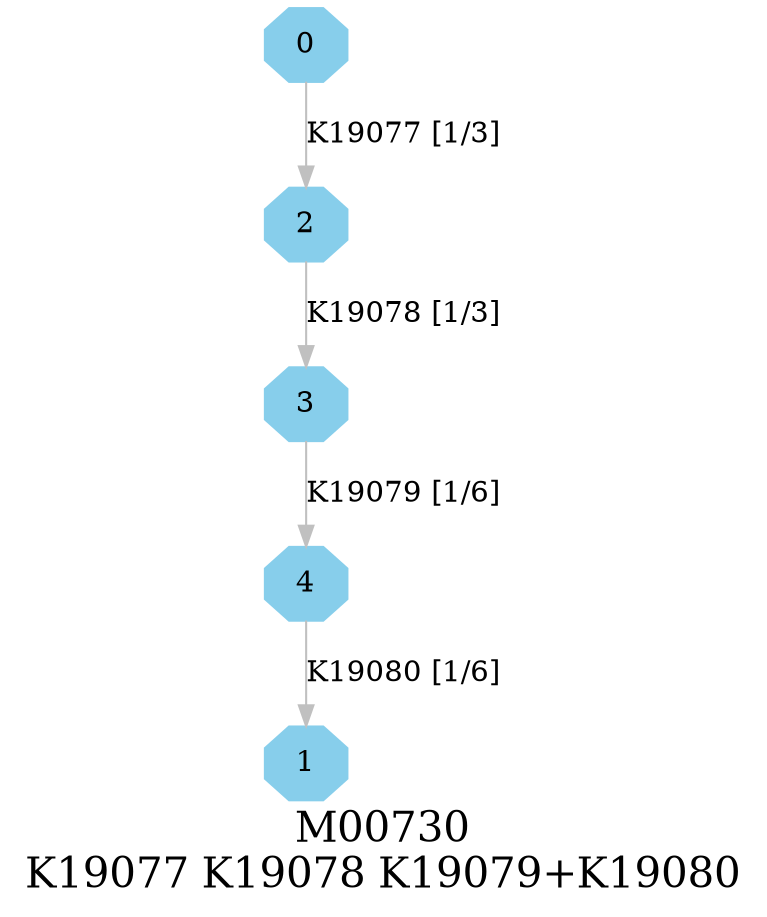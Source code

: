 digraph G {
graph [label="M00730
K19077 K19078 K19079+K19080",fontsize=20];
node [shape=box,style=filled];
edge [len=3,color=grey];
{node [width=.3,height=.3,shape=octagon,style=filled,color=skyblue] 0 1 2 3 4 }
0 -> 2 [label="K19077 [1/3]"];
2 -> 3 [label="K19078 [1/3]"];
3 -> 4 [label="K19079 [1/6]"];
4 -> 1 [label="K19080 [1/6]"];
}